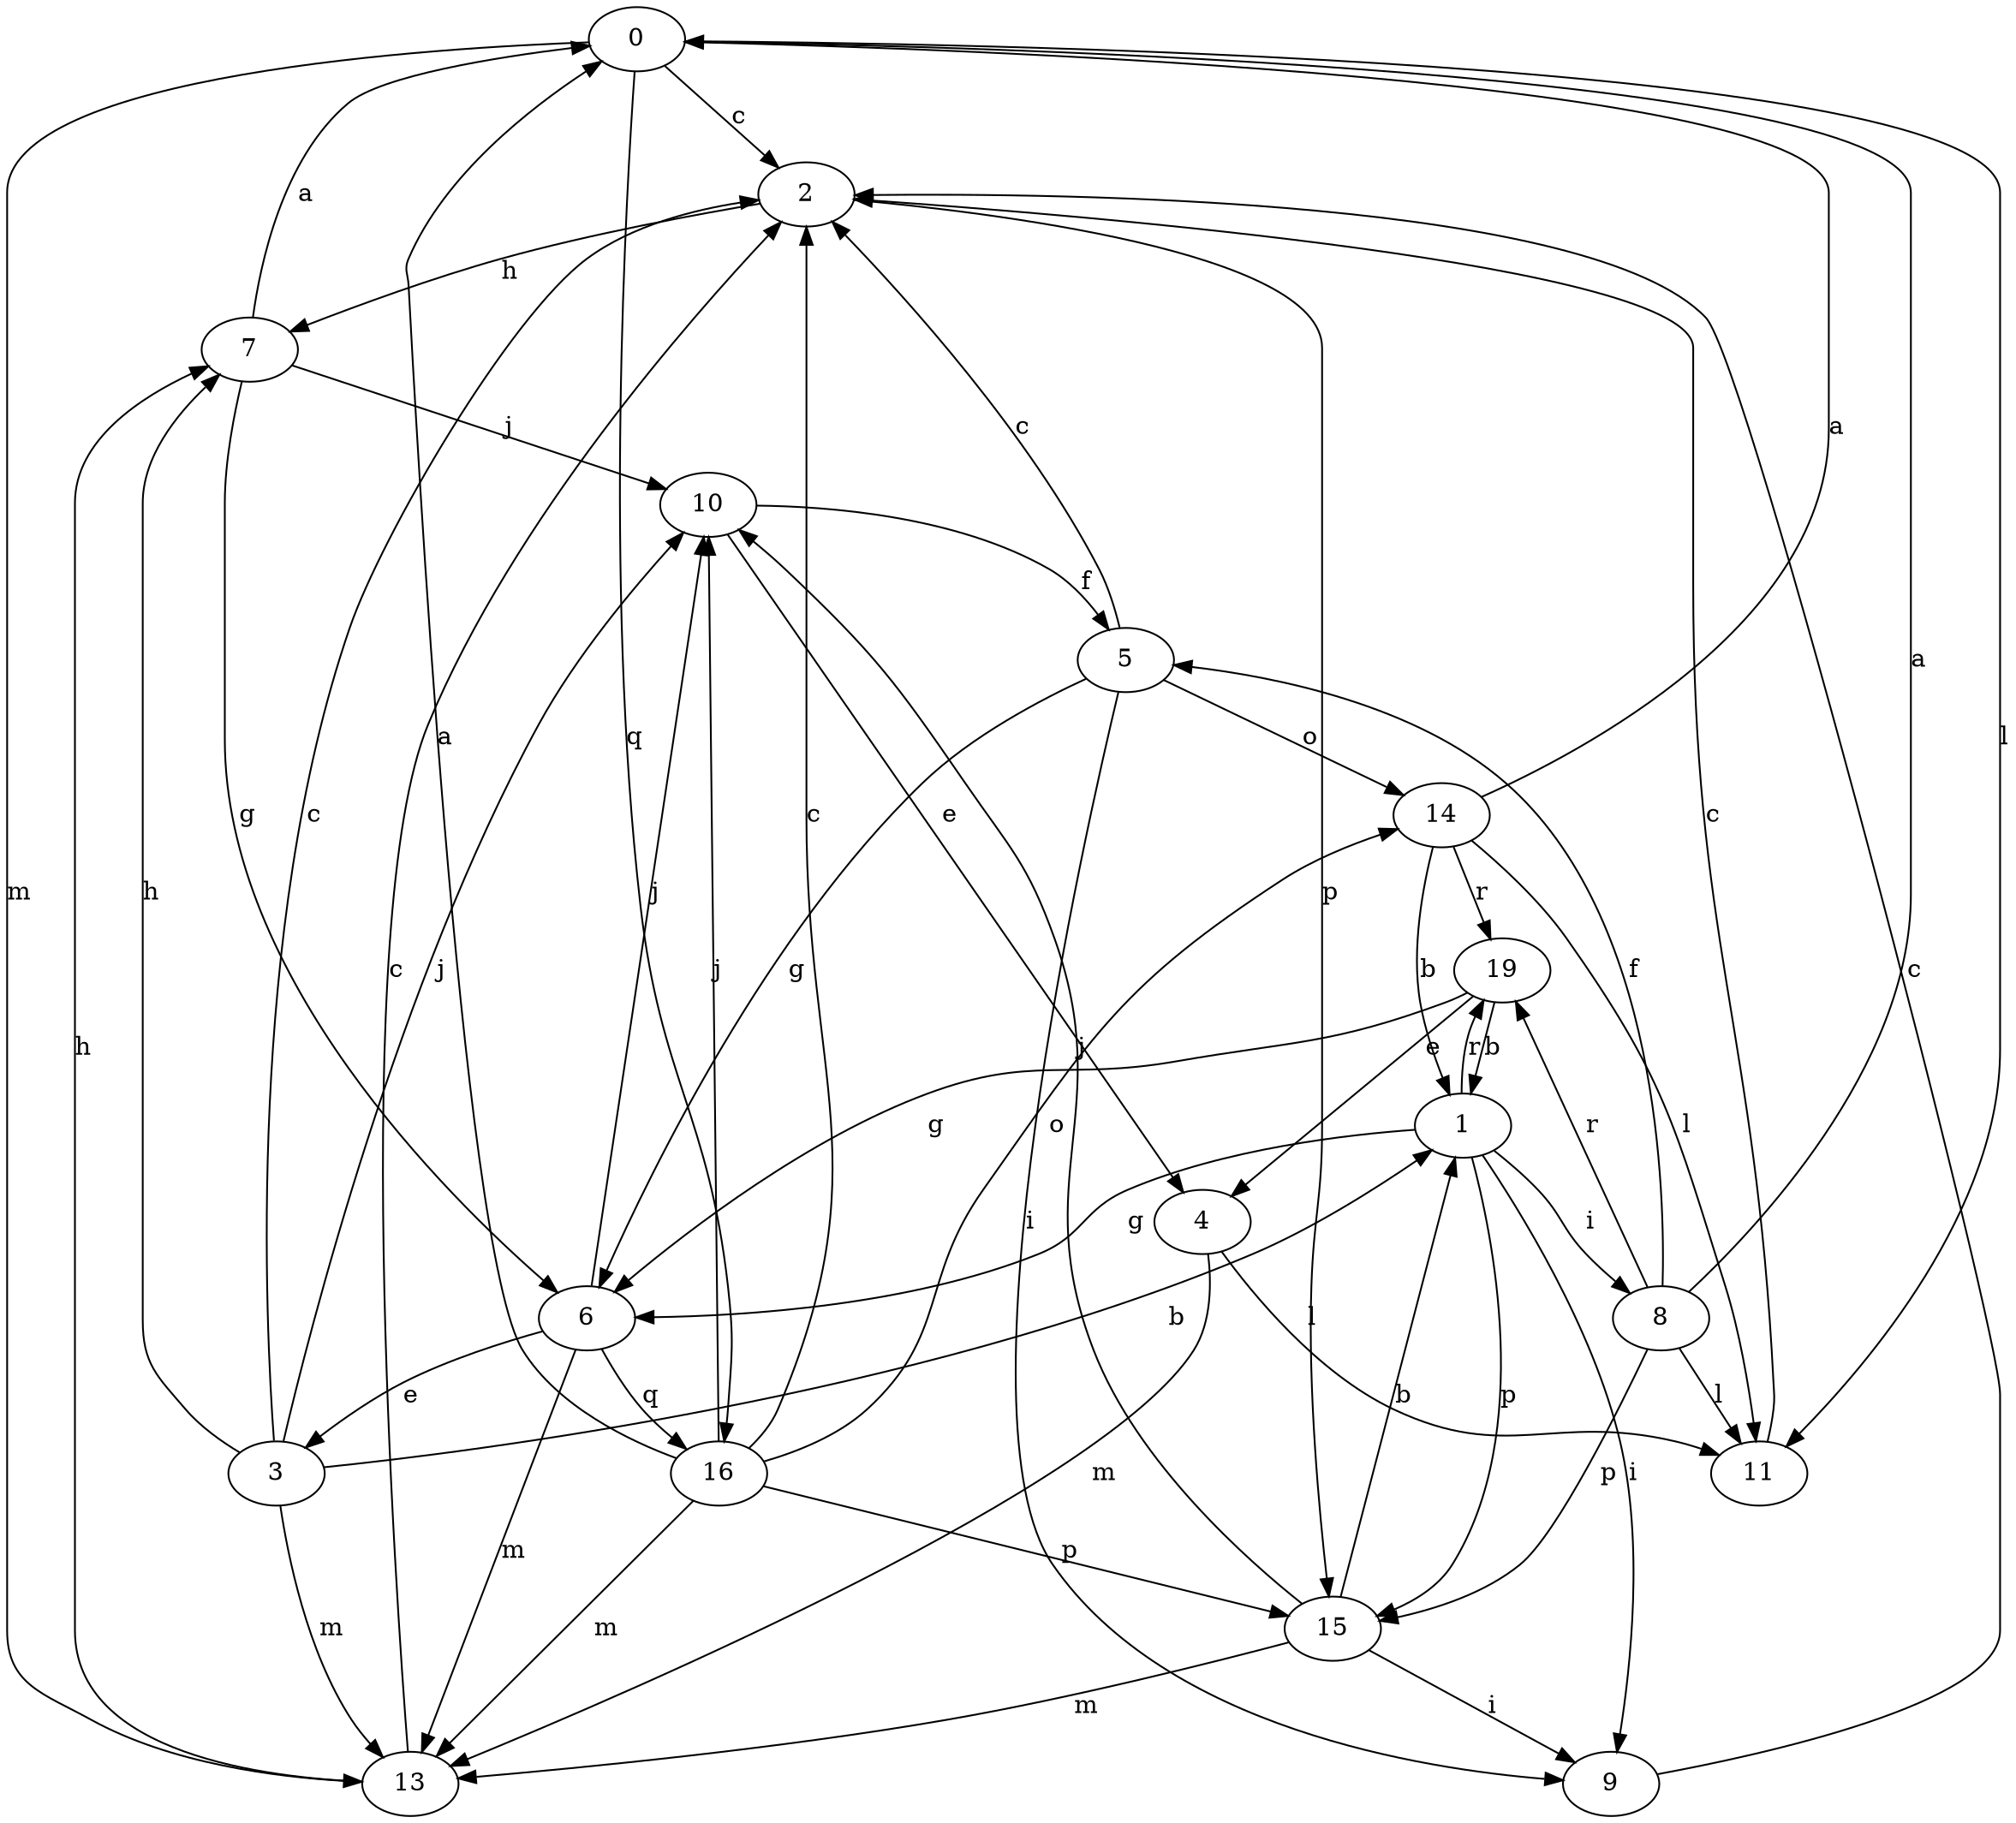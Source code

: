 strict digraph  {
0;
1;
2;
3;
4;
5;
6;
7;
8;
9;
10;
11;
13;
14;
15;
16;
19;
0 -> 2  [label=c];
0 -> 11  [label=l];
0 -> 13  [label=m];
0 -> 16  [label=q];
1 -> 6  [label=g];
1 -> 8  [label=i];
1 -> 9  [label=i];
1 -> 15  [label=p];
1 -> 19  [label=r];
2 -> 7  [label=h];
2 -> 15  [label=p];
3 -> 1  [label=b];
3 -> 2  [label=c];
3 -> 7  [label=h];
3 -> 10  [label=j];
3 -> 13  [label=m];
4 -> 11  [label=l];
4 -> 13  [label=m];
5 -> 2  [label=c];
5 -> 6  [label=g];
5 -> 9  [label=i];
5 -> 14  [label=o];
6 -> 3  [label=e];
6 -> 10  [label=j];
6 -> 13  [label=m];
6 -> 16  [label=q];
7 -> 0  [label=a];
7 -> 6  [label=g];
7 -> 10  [label=j];
8 -> 0  [label=a];
8 -> 5  [label=f];
8 -> 11  [label=l];
8 -> 15  [label=p];
8 -> 19  [label=r];
9 -> 2  [label=c];
10 -> 4  [label=e];
10 -> 5  [label=f];
11 -> 2  [label=c];
13 -> 2  [label=c];
13 -> 7  [label=h];
14 -> 0  [label=a];
14 -> 1  [label=b];
14 -> 11  [label=l];
14 -> 19  [label=r];
15 -> 1  [label=b];
15 -> 9  [label=i];
15 -> 10  [label=j];
15 -> 13  [label=m];
16 -> 0  [label=a];
16 -> 2  [label=c];
16 -> 10  [label=j];
16 -> 13  [label=m];
16 -> 14  [label=o];
16 -> 15  [label=p];
19 -> 1  [label=b];
19 -> 4  [label=e];
19 -> 6  [label=g];
}
